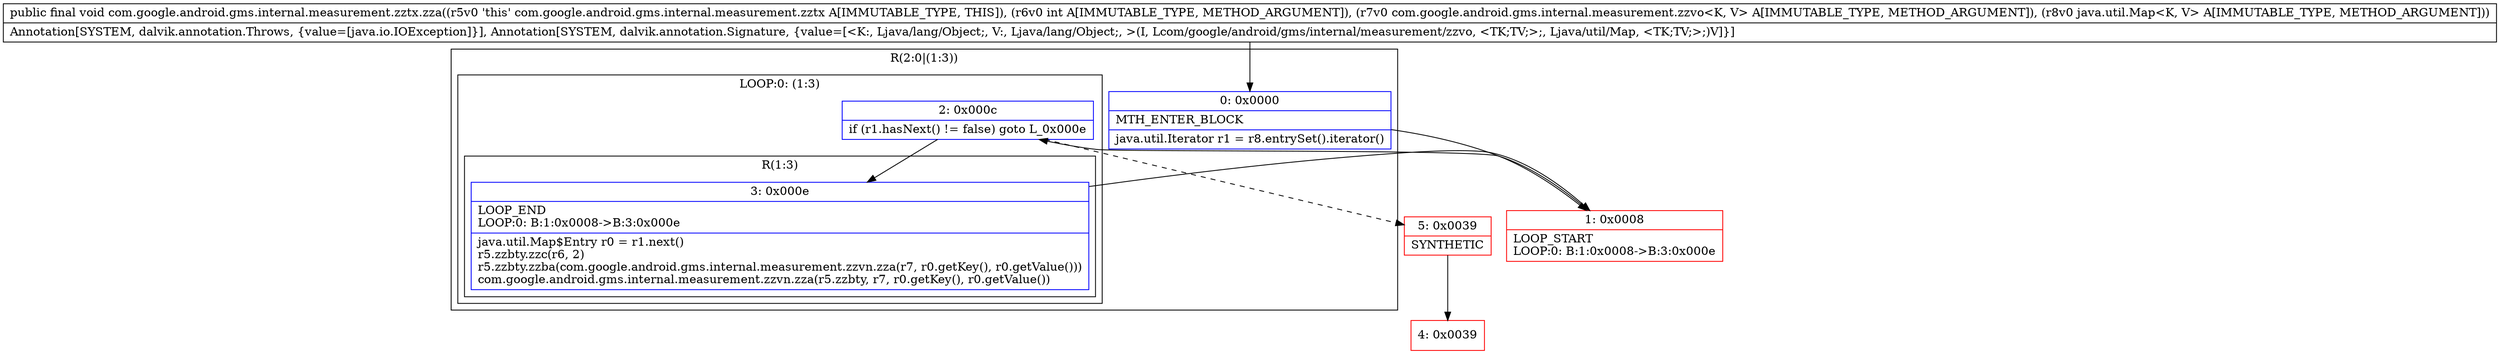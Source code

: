 digraph "CFG forcom.google.android.gms.internal.measurement.zztx.zza(ILcom\/google\/android\/gms\/internal\/measurement\/zzvo;Ljava\/util\/Map;)V" {
subgraph cluster_Region_964657396 {
label = "R(2:0|(1:3))";
node [shape=record,color=blue];
Node_0 [shape=record,label="{0\:\ 0x0000|MTH_ENTER_BLOCK\l|java.util.Iterator r1 = r8.entrySet().iterator()\l}"];
subgraph cluster_LoopRegion_1453721626 {
label = "LOOP:0: (1:3)";
node [shape=record,color=blue];
Node_2 [shape=record,label="{2\:\ 0x000c|if (r1.hasNext() != false) goto L_0x000e\l}"];
subgraph cluster_Region_1070433339 {
label = "R(1:3)";
node [shape=record,color=blue];
Node_3 [shape=record,label="{3\:\ 0x000e|LOOP_END\lLOOP:0: B:1:0x0008\-\>B:3:0x000e\l|java.util.Map$Entry r0 = r1.next()\lr5.zzbty.zzc(r6, 2)\lr5.zzbty.zzba(com.google.android.gms.internal.measurement.zzvn.zza(r7, r0.getKey(), r0.getValue()))\lcom.google.android.gms.internal.measurement.zzvn.zza(r5.zzbty, r7, r0.getKey(), r0.getValue())\l}"];
}
}
}
Node_1 [shape=record,color=red,label="{1\:\ 0x0008|LOOP_START\lLOOP:0: B:1:0x0008\-\>B:3:0x000e\l}"];
Node_4 [shape=record,color=red,label="{4\:\ 0x0039}"];
Node_5 [shape=record,color=red,label="{5\:\ 0x0039|SYNTHETIC\l}"];
MethodNode[shape=record,label="{public final void com.google.android.gms.internal.measurement.zztx.zza((r5v0 'this' com.google.android.gms.internal.measurement.zztx A[IMMUTABLE_TYPE, THIS]), (r6v0 int A[IMMUTABLE_TYPE, METHOD_ARGUMENT]), (r7v0 com.google.android.gms.internal.measurement.zzvo\<K, V\> A[IMMUTABLE_TYPE, METHOD_ARGUMENT]), (r8v0 java.util.Map\<K, V\> A[IMMUTABLE_TYPE, METHOD_ARGUMENT]))  | Annotation[SYSTEM, dalvik.annotation.Throws, \{value=[java.io.IOException]\}], Annotation[SYSTEM, dalvik.annotation.Signature, \{value=[\<K:, Ljava\/lang\/Object;, V:, Ljava\/lang\/Object;, \>(I, Lcom\/google\/android\/gms\/internal\/measurement\/zzvo, \<TK;TV;\>;, Ljava\/util\/Map, \<TK;TV;\>;)V]\}]\l}"];
MethodNode -> Node_0;
Node_0 -> Node_1;
Node_2 -> Node_3;
Node_2 -> Node_5[style=dashed];
Node_3 -> Node_1;
Node_1 -> Node_2;
Node_5 -> Node_4;
}


